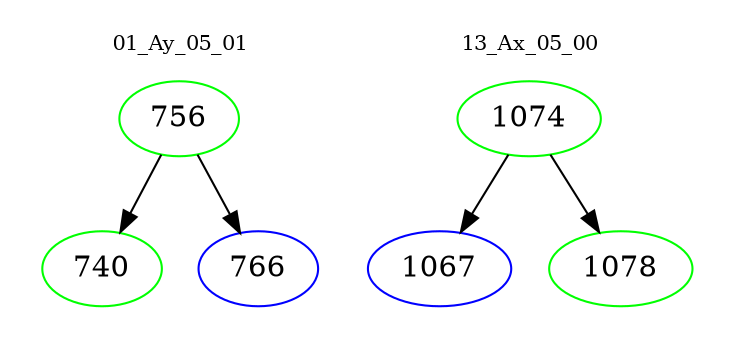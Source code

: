 digraph{
subgraph cluster_0 {
color = white
label = "01_Ay_05_01";
fontsize=10;
T0_756 [label="756", color="green"]
T0_756 -> T0_740 [color="black"]
T0_740 [label="740", color="green"]
T0_756 -> T0_766 [color="black"]
T0_766 [label="766", color="blue"]
}
subgraph cluster_1 {
color = white
label = "13_Ax_05_00";
fontsize=10;
T1_1074 [label="1074", color="green"]
T1_1074 -> T1_1067 [color="black"]
T1_1067 [label="1067", color="blue"]
T1_1074 -> T1_1078 [color="black"]
T1_1078 [label="1078", color="green"]
}
}
